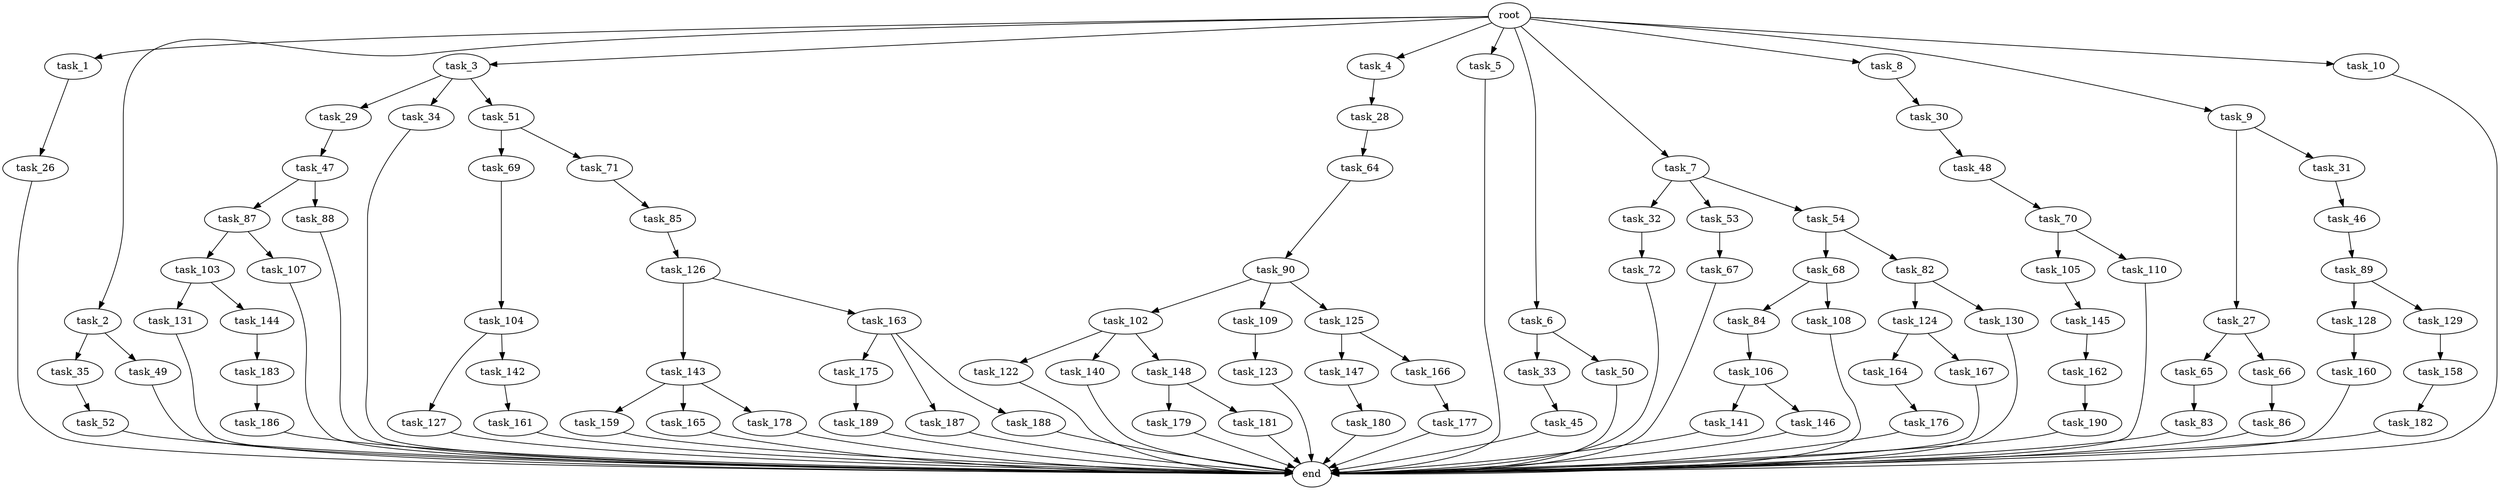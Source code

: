 digraph G {
  root [size="0.000000"];
  task_1 [size="1024.000000"];
  task_2 [size="1024.000000"];
  task_3 [size="1024.000000"];
  task_4 [size="1024.000000"];
  task_5 [size="1024.000000"];
  task_6 [size="1024.000000"];
  task_7 [size="1024.000000"];
  task_8 [size="1024.000000"];
  task_9 [size="1024.000000"];
  task_10 [size="1024.000000"];
  task_26 [size="137438953472.000000"];
  task_27 [size="549755813888.000000"];
  task_28 [size="420906795008.000000"];
  task_29 [size="858993459200.000000"];
  task_30 [size="34359738368.000000"];
  task_31 [size="549755813888.000000"];
  task_32 [size="214748364800.000000"];
  task_33 [size="549755813888.000000"];
  task_34 [size="858993459200.000000"];
  task_35 [size="549755813888.000000"];
  task_45 [size="549755813888.000000"];
  task_46 [size="549755813888.000000"];
  task_47 [size="34359738368.000000"];
  task_48 [size="420906795008.000000"];
  task_49 [size="549755813888.000000"];
  task_50 [size="549755813888.000000"];
  task_51 [size="858993459200.000000"];
  task_52 [size="137438953472.000000"];
  task_53 [size="214748364800.000000"];
  task_54 [size="214748364800.000000"];
  task_64 [size="309237645312.000000"];
  task_65 [size="309237645312.000000"];
  task_66 [size="309237645312.000000"];
  task_67 [size="695784701952.000000"];
  task_68 [size="858993459200.000000"];
  task_69 [size="549755813888.000000"];
  task_70 [size="214748364800.000000"];
  task_71 [size="549755813888.000000"];
  task_72 [size="214748364800.000000"];
  task_82 [size="858993459200.000000"];
  task_83 [size="858993459200.000000"];
  task_84 [size="695784701952.000000"];
  task_85 [size="420906795008.000000"];
  task_86 [size="549755813888.000000"];
  task_87 [size="214748364800.000000"];
  task_88 [size="214748364800.000000"];
  task_89 [size="695784701952.000000"];
  task_90 [size="34359738368.000000"];
  task_102 [size="695784701952.000000"];
  task_103 [size="309237645312.000000"];
  task_104 [size="420906795008.000000"];
  task_105 [size="549755813888.000000"];
  task_106 [size="420906795008.000000"];
  task_107 [size="309237645312.000000"];
  task_108 [size="695784701952.000000"];
  task_109 [size="695784701952.000000"];
  task_110 [size="549755813888.000000"];
  task_122 [size="137438953472.000000"];
  task_123 [size="695784701952.000000"];
  task_124 [size="309237645312.000000"];
  task_125 [size="695784701952.000000"];
  task_126 [size="695784701952.000000"];
  task_127 [size="309237645312.000000"];
  task_128 [size="77309411328.000000"];
  task_129 [size="77309411328.000000"];
  task_130 [size="309237645312.000000"];
  task_131 [size="420906795008.000000"];
  task_140 [size="137438953472.000000"];
  task_141 [size="420906795008.000000"];
  task_142 [size="309237645312.000000"];
  task_143 [size="309237645312.000000"];
  task_144 [size="420906795008.000000"];
  task_145 [size="137438953472.000000"];
  task_146 [size="420906795008.000000"];
  task_147 [size="77309411328.000000"];
  task_148 [size="137438953472.000000"];
  task_158 [size="309237645312.000000"];
  task_159 [size="309237645312.000000"];
  task_160 [size="34359738368.000000"];
  task_161 [size="858993459200.000000"];
  task_162 [size="214748364800.000000"];
  task_163 [size="309237645312.000000"];
  task_164 [size="309237645312.000000"];
  task_165 [size="309237645312.000000"];
  task_166 [size="77309411328.000000"];
  task_167 [size="309237645312.000000"];
  task_175 [size="214748364800.000000"];
  task_176 [size="695784701952.000000"];
  task_177 [size="695784701952.000000"];
  task_178 [size="309237645312.000000"];
  task_179 [size="695784701952.000000"];
  task_180 [size="137438953472.000000"];
  task_181 [size="695784701952.000000"];
  task_182 [size="77309411328.000000"];
  task_183 [size="309237645312.000000"];
  task_186 [size="549755813888.000000"];
  task_187 [size="214748364800.000000"];
  task_188 [size="214748364800.000000"];
  task_189 [size="34359738368.000000"];
  task_190 [size="214748364800.000000"];
  end [size="0.000000"];

  root -> task_1 [size="1.000000"];
  root -> task_2 [size="1.000000"];
  root -> task_3 [size="1.000000"];
  root -> task_4 [size="1.000000"];
  root -> task_5 [size="1.000000"];
  root -> task_6 [size="1.000000"];
  root -> task_7 [size="1.000000"];
  root -> task_8 [size="1.000000"];
  root -> task_9 [size="1.000000"];
  root -> task_10 [size="1.000000"];
  task_1 -> task_26 [size="134217728.000000"];
  task_2 -> task_35 [size="536870912.000000"];
  task_2 -> task_49 [size="536870912.000000"];
  task_3 -> task_29 [size="838860800.000000"];
  task_3 -> task_34 [size="838860800.000000"];
  task_3 -> task_51 [size="838860800.000000"];
  task_4 -> task_28 [size="411041792.000000"];
  task_5 -> end [size="1.000000"];
  task_6 -> task_33 [size="536870912.000000"];
  task_6 -> task_50 [size="536870912.000000"];
  task_7 -> task_32 [size="209715200.000000"];
  task_7 -> task_53 [size="209715200.000000"];
  task_7 -> task_54 [size="209715200.000000"];
  task_8 -> task_30 [size="33554432.000000"];
  task_9 -> task_27 [size="536870912.000000"];
  task_9 -> task_31 [size="536870912.000000"];
  task_10 -> end [size="1.000000"];
  task_26 -> end [size="1.000000"];
  task_27 -> task_65 [size="301989888.000000"];
  task_27 -> task_66 [size="301989888.000000"];
  task_28 -> task_64 [size="301989888.000000"];
  task_29 -> task_47 [size="33554432.000000"];
  task_30 -> task_48 [size="411041792.000000"];
  task_31 -> task_46 [size="536870912.000000"];
  task_32 -> task_72 [size="209715200.000000"];
  task_33 -> task_45 [size="536870912.000000"];
  task_34 -> end [size="1.000000"];
  task_35 -> task_52 [size="134217728.000000"];
  task_45 -> end [size="1.000000"];
  task_46 -> task_89 [size="679477248.000000"];
  task_47 -> task_87 [size="209715200.000000"];
  task_47 -> task_88 [size="209715200.000000"];
  task_48 -> task_70 [size="209715200.000000"];
  task_49 -> end [size="1.000000"];
  task_50 -> end [size="1.000000"];
  task_51 -> task_69 [size="536870912.000000"];
  task_51 -> task_71 [size="536870912.000000"];
  task_52 -> end [size="1.000000"];
  task_53 -> task_67 [size="679477248.000000"];
  task_54 -> task_68 [size="838860800.000000"];
  task_54 -> task_82 [size="838860800.000000"];
  task_64 -> task_90 [size="33554432.000000"];
  task_65 -> task_83 [size="838860800.000000"];
  task_66 -> task_86 [size="536870912.000000"];
  task_67 -> end [size="1.000000"];
  task_68 -> task_84 [size="679477248.000000"];
  task_68 -> task_108 [size="679477248.000000"];
  task_69 -> task_104 [size="411041792.000000"];
  task_70 -> task_105 [size="536870912.000000"];
  task_70 -> task_110 [size="536870912.000000"];
  task_71 -> task_85 [size="411041792.000000"];
  task_72 -> end [size="1.000000"];
  task_82 -> task_124 [size="301989888.000000"];
  task_82 -> task_130 [size="301989888.000000"];
  task_83 -> end [size="1.000000"];
  task_84 -> task_106 [size="411041792.000000"];
  task_85 -> task_126 [size="679477248.000000"];
  task_86 -> end [size="1.000000"];
  task_87 -> task_103 [size="301989888.000000"];
  task_87 -> task_107 [size="301989888.000000"];
  task_88 -> end [size="1.000000"];
  task_89 -> task_128 [size="75497472.000000"];
  task_89 -> task_129 [size="75497472.000000"];
  task_90 -> task_102 [size="679477248.000000"];
  task_90 -> task_109 [size="679477248.000000"];
  task_90 -> task_125 [size="679477248.000000"];
  task_102 -> task_122 [size="134217728.000000"];
  task_102 -> task_140 [size="134217728.000000"];
  task_102 -> task_148 [size="134217728.000000"];
  task_103 -> task_131 [size="411041792.000000"];
  task_103 -> task_144 [size="411041792.000000"];
  task_104 -> task_127 [size="301989888.000000"];
  task_104 -> task_142 [size="301989888.000000"];
  task_105 -> task_145 [size="134217728.000000"];
  task_106 -> task_141 [size="411041792.000000"];
  task_106 -> task_146 [size="411041792.000000"];
  task_107 -> end [size="1.000000"];
  task_108 -> end [size="1.000000"];
  task_109 -> task_123 [size="679477248.000000"];
  task_110 -> end [size="1.000000"];
  task_122 -> end [size="1.000000"];
  task_123 -> end [size="1.000000"];
  task_124 -> task_164 [size="301989888.000000"];
  task_124 -> task_167 [size="301989888.000000"];
  task_125 -> task_147 [size="75497472.000000"];
  task_125 -> task_166 [size="75497472.000000"];
  task_126 -> task_143 [size="301989888.000000"];
  task_126 -> task_163 [size="301989888.000000"];
  task_127 -> end [size="1.000000"];
  task_128 -> task_160 [size="33554432.000000"];
  task_129 -> task_158 [size="301989888.000000"];
  task_130 -> end [size="1.000000"];
  task_131 -> end [size="1.000000"];
  task_140 -> end [size="1.000000"];
  task_141 -> end [size="1.000000"];
  task_142 -> task_161 [size="838860800.000000"];
  task_143 -> task_159 [size="301989888.000000"];
  task_143 -> task_165 [size="301989888.000000"];
  task_143 -> task_178 [size="301989888.000000"];
  task_144 -> task_183 [size="301989888.000000"];
  task_145 -> task_162 [size="209715200.000000"];
  task_146 -> end [size="1.000000"];
  task_147 -> task_180 [size="134217728.000000"];
  task_148 -> task_179 [size="679477248.000000"];
  task_148 -> task_181 [size="679477248.000000"];
  task_158 -> task_182 [size="75497472.000000"];
  task_159 -> end [size="1.000000"];
  task_160 -> end [size="1.000000"];
  task_161 -> end [size="1.000000"];
  task_162 -> task_190 [size="209715200.000000"];
  task_163 -> task_175 [size="209715200.000000"];
  task_163 -> task_187 [size="209715200.000000"];
  task_163 -> task_188 [size="209715200.000000"];
  task_164 -> task_176 [size="679477248.000000"];
  task_165 -> end [size="1.000000"];
  task_166 -> task_177 [size="679477248.000000"];
  task_167 -> end [size="1.000000"];
  task_175 -> task_189 [size="33554432.000000"];
  task_176 -> end [size="1.000000"];
  task_177 -> end [size="1.000000"];
  task_178 -> end [size="1.000000"];
  task_179 -> end [size="1.000000"];
  task_180 -> end [size="1.000000"];
  task_181 -> end [size="1.000000"];
  task_182 -> end [size="1.000000"];
  task_183 -> task_186 [size="536870912.000000"];
  task_186 -> end [size="1.000000"];
  task_187 -> end [size="1.000000"];
  task_188 -> end [size="1.000000"];
  task_189 -> end [size="1.000000"];
  task_190 -> end [size="1.000000"];
}

